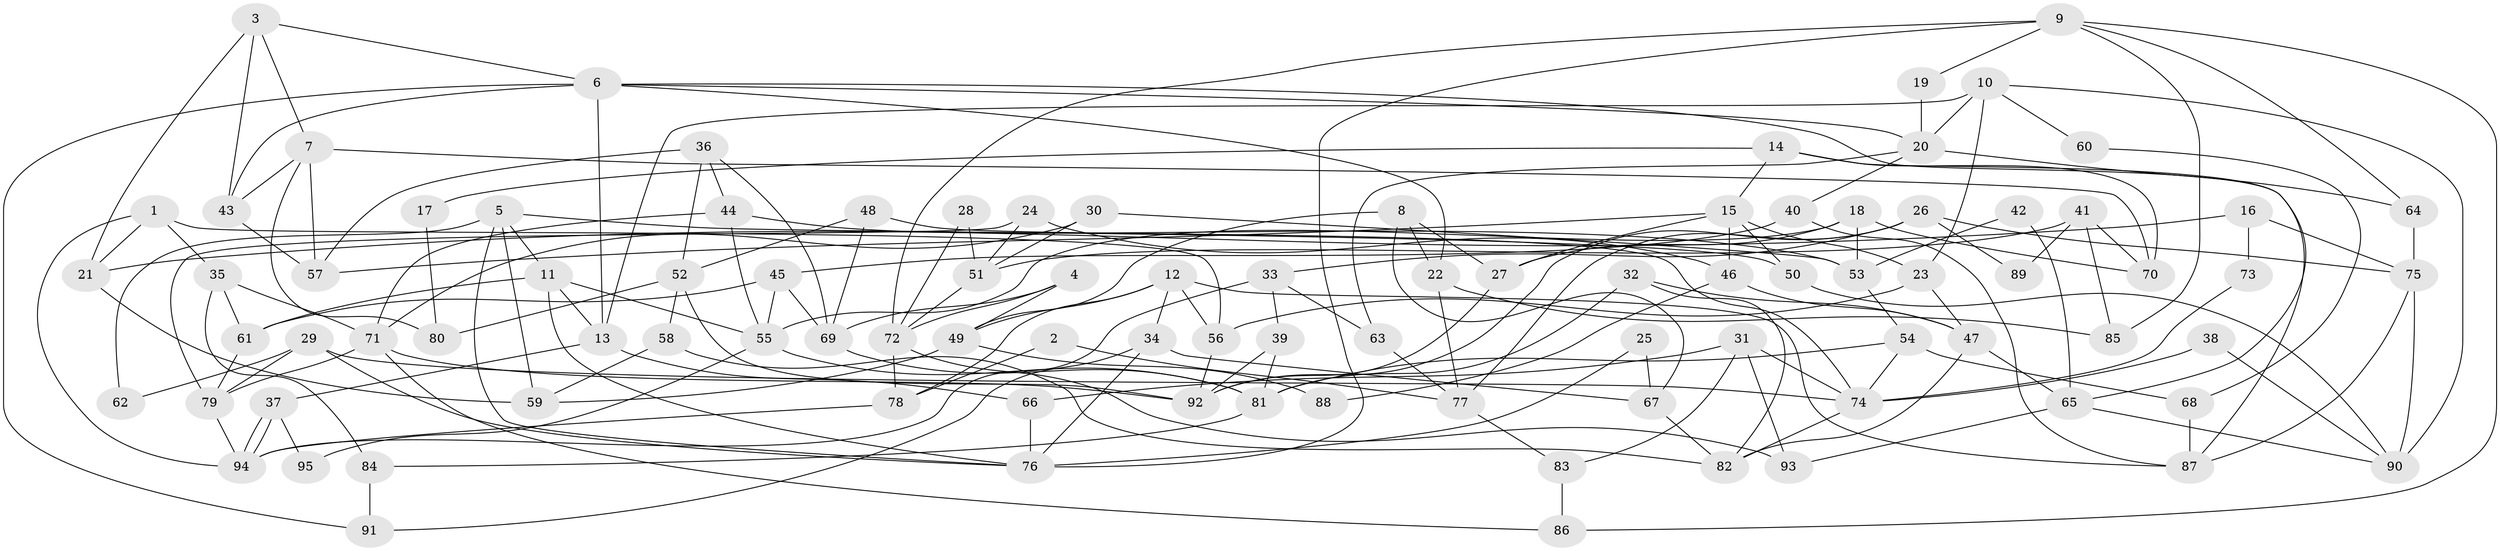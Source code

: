 // coarse degree distribution, {3: 0.19298245614035087, 6: 0.07017543859649122, 5: 0.3157894736842105, 2: 0.10526315789473684, 4: 0.17543859649122806, 8: 0.03508771929824561, 9: 0.03508771929824561, 10: 0.017543859649122806, 11: 0.017543859649122806, 7: 0.03508771929824561}
// Generated by graph-tools (version 1.1) at 2025/54/03/04/25 21:54:39]
// undirected, 95 vertices, 190 edges
graph export_dot {
graph [start="1"]
  node [color=gray90,style=filled];
  1;
  2;
  3;
  4;
  5;
  6;
  7;
  8;
  9;
  10;
  11;
  12;
  13;
  14;
  15;
  16;
  17;
  18;
  19;
  20;
  21;
  22;
  23;
  24;
  25;
  26;
  27;
  28;
  29;
  30;
  31;
  32;
  33;
  34;
  35;
  36;
  37;
  38;
  39;
  40;
  41;
  42;
  43;
  44;
  45;
  46;
  47;
  48;
  49;
  50;
  51;
  52;
  53;
  54;
  55;
  56;
  57;
  58;
  59;
  60;
  61;
  62;
  63;
  64;
  65;
  66;
  67;
  68;
  69;
  70;
  71;
  72;
  73;
  74;
  75;
  76;
  77;
  78;
  79;
  80;
  81;
  82;
  83;
  84;
  85;
  86;
  87;
  88;
  89;
  90;
  91;
  92;
  93;
  94;
  95;
  1 -- 56;
  1 -- 94;
  1 -- 21;
  1 -- 35;
  2 -- 77;
  2 -- 78;
  3 -- 6;
  3 -- 21;
  3 -- 7;
  3 -- 43;
  4 -- 72;
  4 -- 49;
  4 -- 69;
  5 -- 11;
  5 -- 76;
  5 -- 50;
  5 -- 59;
  5 -- 62;
  6 -- 13;
  6 -- 43;
  6 -- 20;
  6 -- 22;
  6 -- 65;
  6 -- 91;
  7 -- 43;
  7 -- 57;
  7 -- 70;
  7 -- 80;
  8 -- 27;
  8 -- 49;
  8 -- 22;
  8 -- 67;
  9 -- 72;
  9 -- 76;
  9 -- 19;
  9 -- 64;
  9 -- 85;
  9 -- 86;
  10 -- 90;
  10 -- 20;
  10 -- 13;
  10 -- 23;
  10 -- 60;
  11 -- 55;
  11 -- 13;
  11 -- 61;
  11 -- 76;
  12 -- 87;
  12 -- 34;
  12 -- 49;
  12 -- 56;
  12 -- 78;
  13 -- 66;
  13 -- 37;
  14 -- 70;
  14 -- 87;
  14 -- 15;
  14 -- 17;
  15 -- 27;
  15 -- 23;
  15 -- 46;
  15 -- 50;
  15 -- 57;
  16 -- 21;
  16 -- 75;
  16 -- 73;
  17 -- 80;
  18 -- 53;
  18 -- 55;
  18 -- 27;
  18 -- 70;
  19 -- 20;
  20 -- 64;
  20 -- 40;
  20 -- 63;
  21 -- 59;
  22 -- 77;
  22 -- 85;
  23 -- 47;
  23 -- 56;
  24 -- 79;
  24 -- 46;
  24 -- 51;
  25 -- 76;
  25 -- 67;
  26 -- 92;
  26 -- 33;
  26 -- 75;
  26 -- 77;
  26 -- 89;
  27 -- 92;
  28 -- 72;
  28 -- 51;
  29 -- 79;
  29 -- 74;
  29 -- 62;
  29 -- 76;
  30 -- 71;
  30 -- 51;
  30 -- 53;
  31 -- 74;
  31 -- 83;
  31 -- 66;
  31 -- 93;
  32 -- 47;
  32 -- 81;
  32 -- 82;
  33 -- 39;
  33 -- 63;
  33 -- 94;
  34 -- 67;
  34 -- 76;
  34 -- 91;
  35 -- 71;
  35 -- 61;
  35 -- 84;
  36 -- 69;
  36 -- 57;
  36 -- 44;
  36 -- 52;
  37 -- 94;
  37 -- 94;
  37 -- 95;
  38 -- 74;
  38 -- 90;
  39 -- 92;
  39 -- 81;
  40 -- 45;
  40 -- 87;
  41 -- 70;
  41 -- 85;
  41 -- 51;
  41 -- 89;
  42 -- 65;
  42 -- 53;
  43 -- 57;
  44 -- 55;
  44 -- 53;
  44 -- 71;
  45 -- 69;
  45 -- 61;
  45 -- 55;
  46 -- 47;
  46 -- 88;
  47 -- 65;
  47 -- 82;
  48 -- 52;
  48 -- 74;
  48 -- 69;
  49 -- 59;
  49 -- 88;
  50 -- 90;
  51 -- 72;
  52 -- 92;
  52 -- 58;
  52 -- 80;
  53 -- 54;
  54 -- 81;
  54 -- 68;
  54 -- 74;
  55 -- 81;
  55 -- 95;
  56 -- 92;
  58 -- 82;
  58 -- 59;
  60 -- 68;
  61 -- 79;
  63 -- 77;
  64 -- 75;
  65 -- 93;
  65 -- 90;
  66 -- 76;
  67 -- 82;
  68 -- 87;
  69 -- 81;
  71 -- 79;
  71 -- 86;
  71 -- 92;
  72 -- 78;
  72 -- 93;
  73 -- 74;
  74 -- 82;
  75 -- 90;
  75 -- 87;
  77 -- 83;
  78 -- 94;
  79 -- 94;
  81 -- 84;
  83 -- 86;
  84 -- 91;
}
